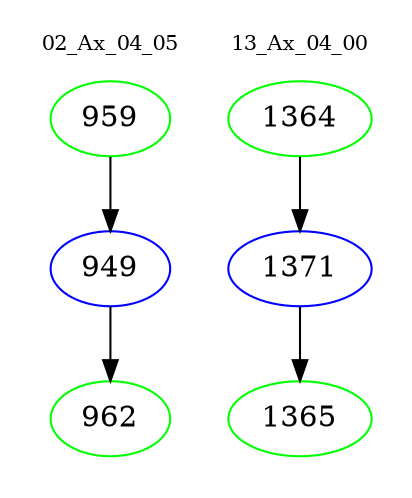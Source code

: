 digraph{
subgraph cluster_0 {
color = white
label = "02_Ax_04_05";
fontsize=10;
T0_959 [label="959", color="green"]
T0_959 -> T0_949 [color="black"]
T0_949 [label="949", color="blue"]
T0_949 -> T0_962 [color="black"]
T0_962 [label="962", color="green"]
}
subgraph cluster_1 {
color = white
label = "13_Ax_04_00";
fontsize=10;
T1_1364 [label="1364", color="green"]
T1_1364 -> T1_1371 [color="black"]
T1_1371 [label="1371", color="blue"]
T1_1371 -> T1_1365 [color="black"]
T1_1365 [label="1365", color="green"]
}
}

